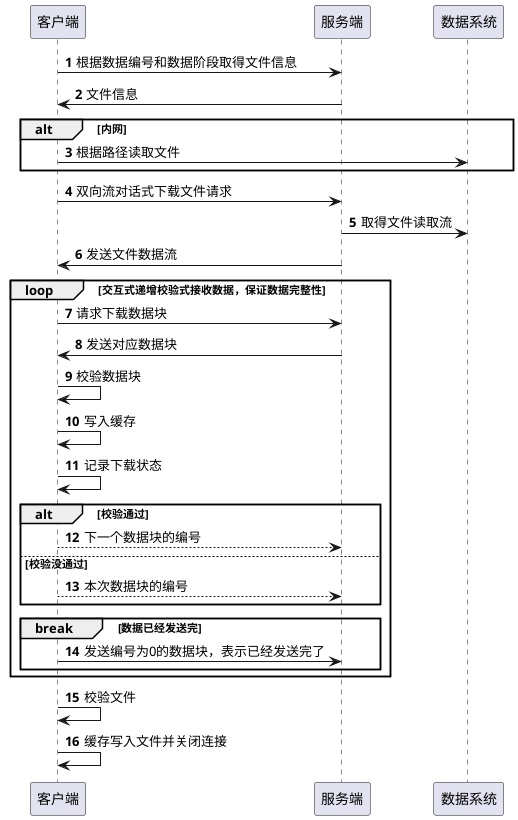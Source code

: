 @startuml
'https://plantuml.com/sequence-diagram

autonumber

客户端 -> 服务端: 根据数据编号和数据阶段取得文件信息
服务端 -> 客户端: 文件信息

alt 内网
客户端 -> 数据系统: 根据路径读取文件
end

客户端 -> 服务端: 双向流对话式下载文件请求
服务端 -> 数据系统: 取得文件读取流
服务端  -> 客户端: 发送文件数据流

loop 交互式递增校验式接收数据，保证数据完整性
客户端 -> 服务端: 请求下载数据块
服务端 -> 客户端: 发送对应数据块
客户端 -> 客户端: 校验数据块
客户端 -> 客户端: 写入缓存
客户端 -> 客户端: 记录下载状态

alt 校验通过
服务端 <-- 客户端: 下一个数据块的编号
else 校验没通过
客户端 --> 服务端 : 本次数据块的编号
end
    break 数据已经发送完
    客户端 -> 服务端: 发送编号为0的数据块，表示已经发送完了
    end
end

客户端 -> 客户端: 校验文件


客户端 -> 客户端: 缓存写入文件并关闭连接
@enduml